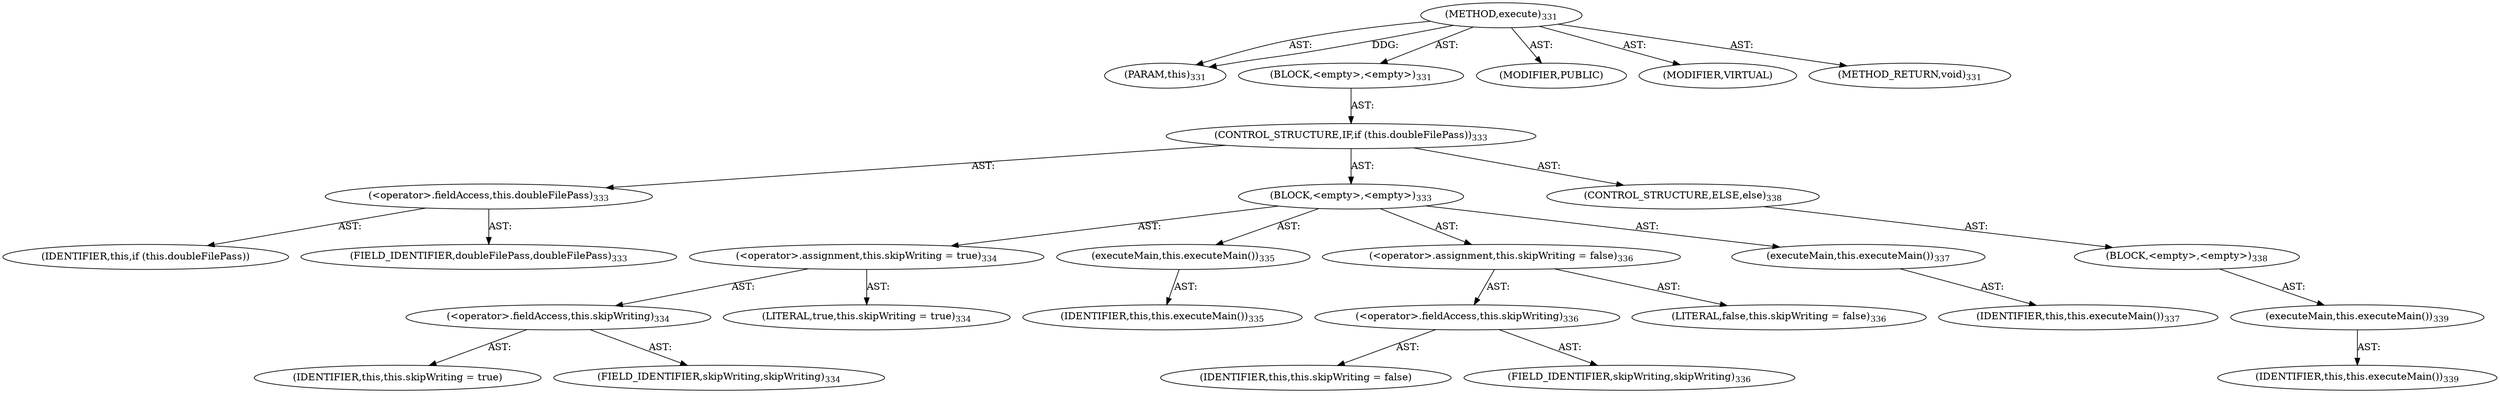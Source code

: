digraph "execute" {  
"111669149716" [label = <(METHOD,execute)<SUB>331</SUB>> ]
"115964116997" [label = <(PARAM,this)<SUB>331</SUB>> ]
"25769803796" [label = <(BLOCK,&lt;empty&gt;,&lt;empty&gt;)<SUB>331</SUB>> ]
"47244640256" [label = <(CONTROL_STRUCTURE,IF,if (this.doubleFilePass))<SUB>333</SUB>> ]
"30064771107" [label = <(&lt;operator&gt;.fieldAccess,this.doubleFilePass)<SUB>333</SUB>> ]
"68719476833" [label = <(IDENTIFIER,this,if (this.doubleFilePass))> ]
"55834574865" [label = <(FIELD_IDENTIFIER,doubleFilePass,doubleFilePass)<SUB>333</SUB>> ]
"25769803797" [label = <(BLOCK,&lt;empty&gt;,&lt;empty&gt;)<SUB>333</SUB>> ]
"30064771108" [label = <(&lt;operator&gt;.assignment,this.skipWriting = true)<SUB>334</SUB>> ]
"30064771109" [label = <(&lt;operator&gt;.fieldAccess,this.skipWriting)<SUB>334</SUB>> ]
"68719476834" [label = <(IDENTIFIER,this,this.skipWriting = true)> ]
"55834574866" [label = <(FIELD_IDENTIFIER,skipWriting,skipWriting)<SUB>334</SUB>> ]
"90194313219" [label = <(LITERAL,true,this.skipWriting = true)<SUB>334</SUB>> ]
"30064771110" [label = <(executeMain,this.executeMain())<SUB>335</SUB>> ]
"68719476741" [label = <(IDENTIFIER,this,this.executeMain())<SUB>335</SUB>> ]
"30064771111" [label = <(&lt;operator&gt;.assignment,this.skipWriting = false)<SUB>336</SUB>> ]
"30064771112" [label = <(&lt;operator&gt;.fieldAccess,this.skipWriting)<SUB>336</SUB>> ]
"68719476835" [label = <(IDENTIFIER,this,this.skipWriting = false)> ]
"55834574867" [label = <(FIELD_IDENTIFIER,skipWriting,skipWriting)<SUB>336</SUB>> ]
"90194313220" [label = <(LITERAL,false,this.skipWriting = false)<SUB>336</SUB>> ]
"30064771113" [label = <(executeMain,this.executeMain())<SUB>337</SUB>> ]
"68719476742" [label = <(IDENTIFIER,this,this.executeMain())<SUB>337</SUB>> ]
"47244640257" [label = <(CONTROL_STRUCTURE,ELSE,else)<SUB>338</SUB>> ]
"25769803798" [label = <(BLOCK,&lt;empty&gt;,&lt;empty&gt;)<SUB>338</SUB>> ]
"30064771114" [label = <(executeMain,this.executeMain())<SUB>339</SUB>> ]
"68719476743" [label = <(IDENTIFIER,this,this.executeMain())<SUB>339</SUB>> ]
"133143986242" [label = <(MODIFIER,PUBLIC)> ]
"133143986243" [label = <(MODIFIER,VIRTUAL)> ]
"128849018900" [label = <(METHOD_RETURN,void)<SUB>331</SUB>> ]
  "111669149716" -> "115964116997"  [ label = "AST: "] 
  "111669149716" -> "25769803796"  [ label = "AST: "] 
  "111669149716" -> "133143986242"  [ label = "AST: "] 
  "111669149716" -> "133143986243"  [ label = "AST: "] 
  "111669149716" -> "128849018900"  [ label = "AST: "] 
  "25769803796" -> "47244640256"  [ label = "AST: "] 
  "47244640256" -> "30064771107"  [ label = "AST: "] 
  "47244640256" -> "25769803797"  [ label = "AST: "] 
  "47244640256" -> "47244640257"  [ label = "AST: "] 
  "30064771107" -> "68719476833"  [ label = "AST: "] 
  "30064771107" -> "55834574865"  [ label = "AST: "] 
  "25769803797" -> "30064771108"  [ label = "AST: "] 
  "25769803797" -> "30064771110"  [ label = "AST: "] 
  "25769803797" -> "30064771111"  [ label = "AST: "] 
  "25769803797" -> "30064771113"  [ label = "AST: "] 
  "30064771108" -> "30064771109"  [ label = "AST: "] 
  "30064771108" -> "90194313219"  [ label = "AST: "] 
  "30064771109" -> "68719476834"  [ label = "AST: "] 
  "30064771109" -> "55834574866"  [ label = "AST: "] 
  "30064771110" -> "68719476741"  [ label = "AST: "] 
  "30064771111" -> "30064771112"  [ label = "AST: "] 
  "30064771111" -> "90194313220"  [ label = "AST: "] 
  "30064771112" -> "68719476835"  [ label = "AST: "] 
  "30064771112" -> "55834574867"  [ label = "AST: "] 
  "30064771113" -> "68719476742"  [ label = "AST: "] 
  "47244640257" -> "25769803798"  [ label = "AST: "] 
  "25769803798" -> "30064771114"  [ label = "AST: "] 
  "30064771114" -> "68719476743"  [ label = "AST: "] 
  "111669149716" -> "115964116997"  [ label = "DDG: "] 
}
